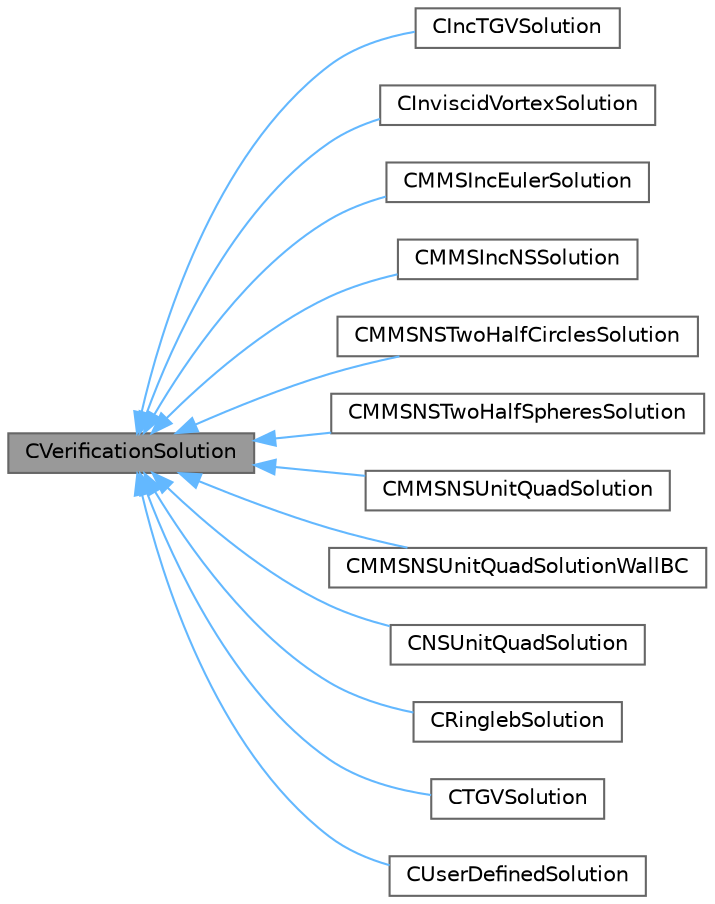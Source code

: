 digraph "CVerificationSolution"
{
 // LATEX_PDF_SIZE
  bgcolor="transparent";
  edge [fontname=Helvetica,fontsize=10,labelfontname=Helvetica,labelfontsize=10];
  node [fontname=Helvetica,fontsize=10,shape=box,height=0.2,width=0.4];
  rankdir="LR";
  Node1 [id="Node000001",label="CVerificationSolution",height=0.2,width=0.4,color="gray40", fillcolor="grey60", style="filled", fontcolor="black",tooltip="Class for holding verification PDE solutions, e.g., phi = phi(x,y,z,t), used for initial conditions,..."];
  Node1 -> Node2 [id="edge1_Node000001_Node000002",dir="back",color="steelblue1",style="solid",tooltip=" "];
  Node2 [id="Node000002",label="CIncTGVSolution",height=0.2,width=0.4,color="gray40", fillcolor="white", style="filled",URL="$classCIncTGVSolution.html",tooltip="Class to define the required data for the incompressible Taylor Green Vortex."];
  Node1 -> Node3 [id="edge2_Node000001_Node000003",dir="back",color="steelblue1",style="solid",tooltip=" "];
  Node3 [id="Node000003",label="CInviscidVortexSolution",height=0.2,width=0.4,color="gray40", fillcolor="white", style="filled",URL="$classCInviscidVortexSolution.html",tooltip="Class to define the required data for the Inviscid Vortex."];
  Node1 -> Node4 [id="edge3_Node000001_Node000004",dir="back",color="steelblue1",style="solid",tooltip=" "];
  Node4 [id="Node000004",label="CMMSIncEulerSolution",height=0.2,width=0.4,color="gray40", fillcolor="white", style="filled",URL="$classCMMSIncEulerSolution.html",tooltip="Class to define the required data for the manufactured solution of the incompressible Euler equations..."];
  Node1 -> Node5 [id="edge4_Node000001_Node000005",dir="back",color="steelblue1",style="solid",tooltip=" "];
  Node5 [id="Node000005",label="CMMSIncNSSolution",height=0.2,width=0.4,color="gray40", fillcolor="white", style="filled",URL="$classCMMSIncNSSolution.html",tooltip="Class to define the required data for the manufactured solution of the laminar incompressible Navier-..."];
  Node1 -> Node6 [id="edge5_Node000001_Node000006",dir="back",color="steelblue1",style="solid",tooltip=" "];
  Node6 [id="Node000006",label="CMMSNSTwoHalfCirclesSolution",height=0.2,width=0.4,color="gray40", fillcolor="white", style="filled",URL="$classCMMSNSTwoHalfCirclesSolution.html",tooltip="Class to define the required data for the manufactured solution of the laminar Navier-Stokes equation..."];
  Node1 -> Node7 [id="edge6_Node000001_Node000007",dir="back",color="steelblue1",style="solid",tooltip=" "];
  Node7 [id="Node000007",label="CMMSNSTwoHalfSpheresSolution",height=0.2,width=0.4,color="gray40", fillcolor="white", style="filled",URL="$classCMMSNSTwoHalfSpheresSolution.html",tooltip="Class to define the required data for the manufactured solution of the laminar Navier-Stokes equation..."];
  Node1 -> Node8 [id="edge7_Node000001_Node000008",dir="back",color="steelblue1",style="solid",tooltip=" "];
  Node8 [id="Node000008",label="CMMSNSUnitQuadSolution",height=0.2,width=0.4,color="gray40", fillcolor="white", style="filled",URL="$classCMMSNSUnitQuadSolution.html",tooltip="Class to define the required data for the manufactured solution of the laminar Navier-Stokes equation..."];
  Node1 -> Node9 [id="edge8_Node000001_Node000009",dir="back",color="steelblue1",style="solid",tooltip=" "];
  Node9 [id="Node000009",label="CMMSNSUnitQuadSolutionWallBC",height=0.2,width=0.4,color="gray40", fillcolor="white", style="filled",URL="$classCMMSNSUnitQuadSolutionWallBC.html",tooltip="Class to define the required data for the manufactured solution of the laminar Navier-Stokes equation..."];
  Node1 -> Node10 [id="edge9_Node000001_Node000010",dir="back",color="steelblue1",style="solid",tooltip=" "];
  Node10 [id="Node000010",label="CNSUnitQuadSolution",height=0.2,width=0.4,color="gray40", fillcolor="white", style="filled",URL="$classCNSUnitQuadSolution.html",tooltip="Class to define the required data for the Navier-Stokes solution on a unit quad, heat conduction is n..."];
  Node1 -> Node11 [id="edge10_Node000001_Node000011",dir="back",color="steelblue1",style="solid",tooltip=" "];
  Node11 [id="Node000011",label="CRinglebSolution",height=0.2,width=0.4,color="gray40", fillcolor="white", style="filled",URL="$classCRinglebSolution.html",tooltip="Class to define the required data for the Ringleb flow."];
  Node1 -> Node12 [id="edge11_Node000001_Node000012",dir="back",color="steelblue1",style="solid",tooltip=" "];
  Node12 [id="Node000012",label="CTGVSolution",height=0.2,width=0.4,color="gray40", fillcolor="white", style="filled",URL="$classCTGVSolution.html",tooltip="Class to define the required data for the Taylor Green Vortex."];
  Node1 -> Node13 [id="edge12_Node000001_Node000013",dir="back",color="steelblue1",style="solid",tooltip=" "];
  Node13 [id="Node000013",label="CUserDefinedSolution",height=0.2,width=0.4,color="gray40", fillcolor="white", style="filled",URL="$classCUserDefinedSolution.html",tooltip="Class to define the required data for a user defined solution."];
}

